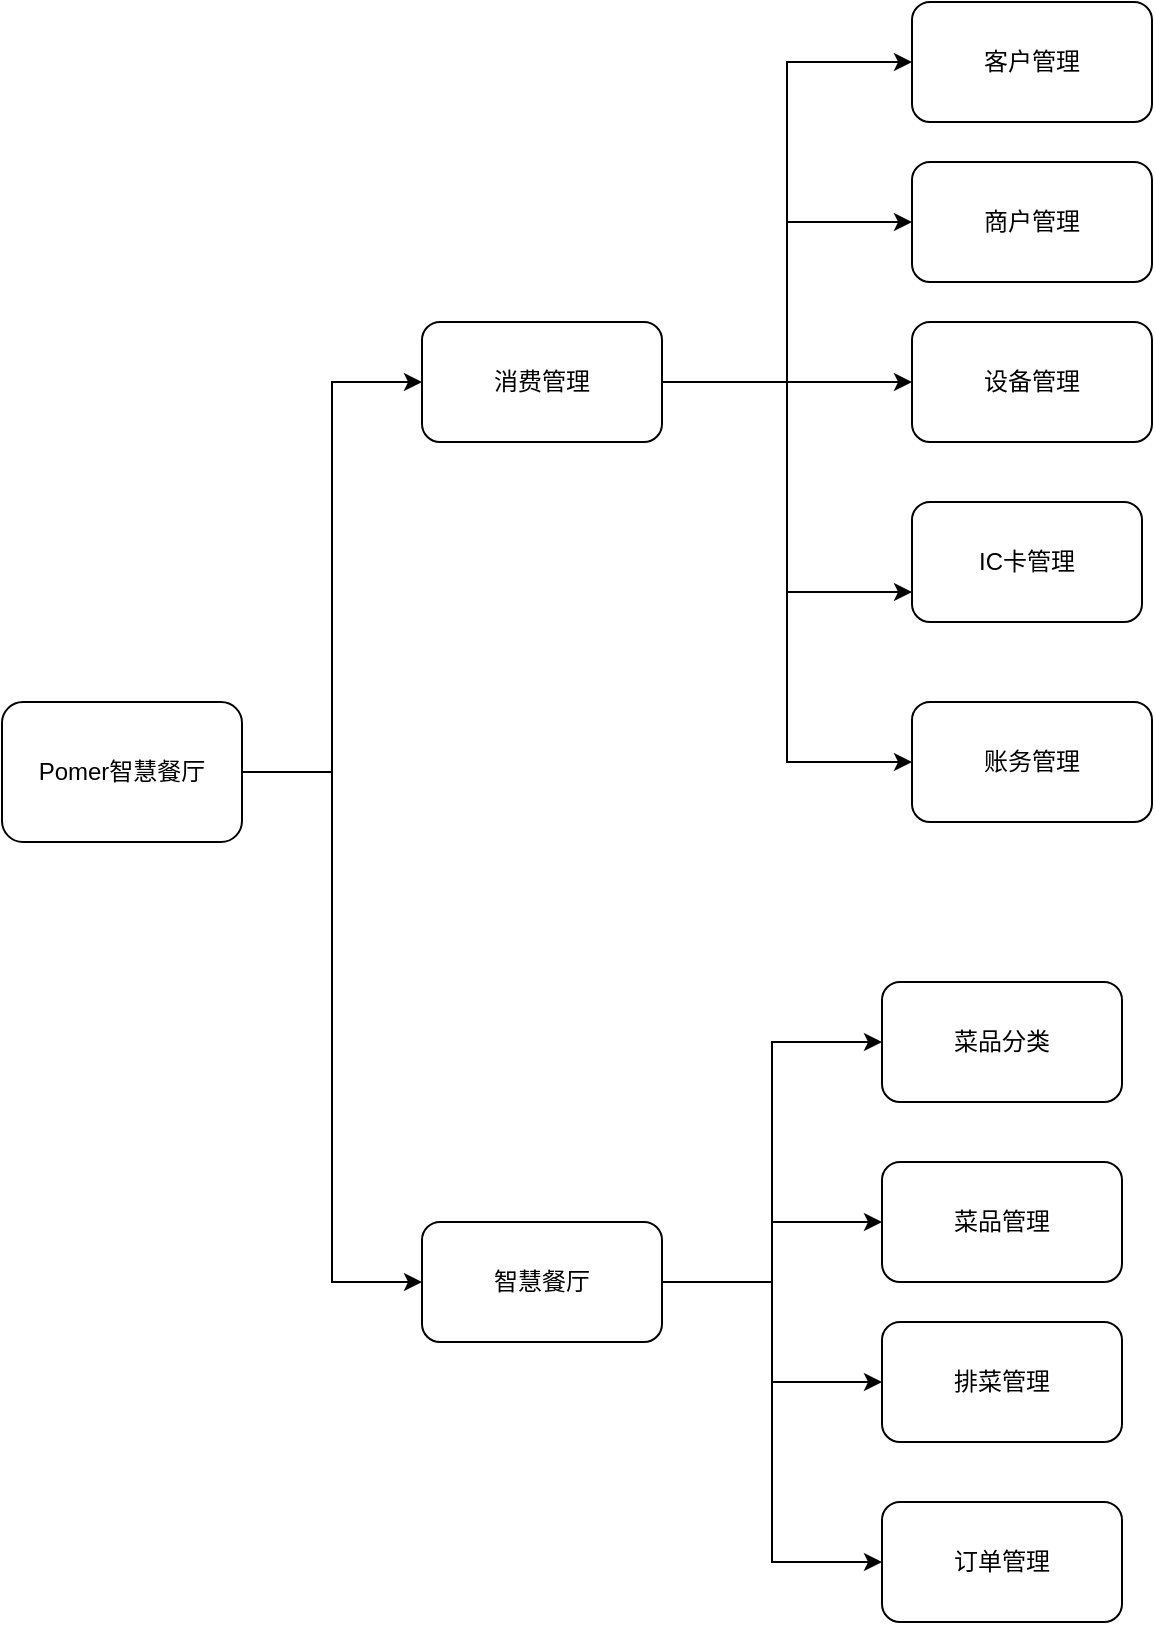 <mxfile version="14.9.3" type="github">
  <diagram id="prtHgNgQTEPvFCAcTncT" name="Page-1">
    <mxGraphModel dx="782" dy="1637" grid="1" gridSize="10" guides="1" tooltips="1" connect="1" arrows="1" fold="1" page="1" pageScale="1" pageWidth="827" pageHeight="1169" math="0" shadow="0">
      <root>
        <mxCell id="0" />
        <mxCell id="1" parent="0" />
        <mxCell id="sikbQwB2OAaihqFtOnAO-54" style="edgeStyle=orthogonalEdgeStyle;rounded=0;orthogonalLoop=1;jettySize=auto;html=1;entryX=0;entryY=0.5;entryDx=0;entryDy=0;" edge="1" parent="1" source="sikbQwB2OAaihqFtOnAO-9" target="sikbQwB2OAaihqFtOnAO-14">
          <mxGeometry relative="1" as="geometry" />
        </mxCell>
        <mxCell id="sikbQwB2OAaihqFtOnAO-55" style="edgeStyle=orthogonalEdgeStyle;rounded=0;orthogonalLoop=1;jettySize=auto;html=1;" edge="1" parent="1" source="sikbQwB2OAaihqFtOnAO-9" target="sikbQwB2OAaihqFtOnAO-13">
          <mxGeometry relative="1" as="geometry" />
        </mxCell>
        <mxCell id="sikbQwB2OAaihqFtOnAO-56" style="edgeStyle=orthogonalEdgeStyle;rounded=0;orthogonalLoop=1;jettySize=auto;html=1;entryX=0;entryY=0.5;entryDx=0;entryDy=0;" edge="1" parent="1" source="sikbQwB2OAaihqFtOnAO-9" target="sikbQwB2OAaihqFtOnAO-15">
          <mxGeometry relative="1" as="geometry" />
        </mxCell>
        <mxCell id="sikbQwB2OAaihqFtOnAO-57" style="edgeStyle=orthogonalEdgeStyle;rounded=0;orthogonalLoop=1;jettySize=auto;html=1;entryX=0;entryY=0.5;entryDx=0;entryDy=0;" edge="1" parent="1" source="sikbQwB2OAaihqFtOnAO-9" target="sikbQwB2OAaihqFtOnAO-16">
          <mxGeometry relative="1" as="geometry" />
        </mxCell>
        <mxCell id="sikbQwB2OAaihqFtOnAO-9" value="智慧餐厅" style="rounded=1;whiteSpace=wrap;html=1;" vertex="1" parent="1">
          <mxGeometry x="280" y="-470" width="120" height="60" as="geometry" />
        </mxCell>
        <mxCell id="sikbQwB2OAaihqFtOnAO-10" value="客户管理" style="rounded=1;whiteSpace=wrap;html=1;" vertex="1" parent="1">
          <mxGeometry x="525" y="-1080" width="120" height="60" as="geometry" />
        </mxCell>
        <mxCell id="sikbQwB2OAaihqFtOnAO-11" value="商户管理" style="rounded=1;whiteSpace=wrap;html=1;" vertex="1" parent="1">
          <mxGeometry x="525" y="-1000" width="120" height="60" as="geometry" />
        </mxCell>
        <mxCell id="sikbQwB2OAaihqFtOnAO-12" value="设备管理" style="rounded=1;whiteSpace=wrap;html=1;" vertex="1" parent="1">
          <mxGeometry x="525" y="-920" width="120" height="60" as="geometry" />
        </mxCell>
        <mxCell id="sikbQwB2OAaihqFtOnAO-13" value="菜品管理" style="rounded=1;whiteSpace=wrap;html=1;" vertex="1" parent="1">
          <mxGeometry x="510" y="-500" width="120" height="60" as="geometry" />
        </mxCell>
        <mxCell id="sikbQwB2OAaihqFtOnAO-14" value="菜品分类" style="rounded=1;whiteSpace=wrap;html=1;" vertex="1" parent="1">
          <mxGeometry x="510" y="-590" width="120" height="60" as="geometry" />
        </mxCell>
        <mxCell id="sikbQwB2OAaihqFtOnAO-15" value="排菜管理" style="rounded=1;whiteSpace=wrap;html=1;" vertex="1" parent="1">
          <mxGeometry x="510" y="-420" width="120" height="60" as="geometry" />
        </mxCell>
        <mxCell id="sikbQwB2OAaihqFtOnAO-16" value="订单管理" style="rounded=1;whiteSpace=wrap;html=1;" vertex="1" parent="1">
          <mxGeometry x="510" y="-330" width="120" height="60" as="geometry" />
        </mxCell>
        <mxCell id="sikbQwB2OAaihqFtOnAO-19" value="IC卡管理" style="rounded=1;whiteSpace=wrap;html=1;" vertex="1" parent="1">
          <mxGeometry x="525" y="-830" width="115" height="60" as="geometry" />
        </mxCell>
        <mxCell id="sikbQwB2OAaihqFtOnAO-20" value="账务管理" style="rounded=1;whiteSpace=wrap;html=1;" vertex="1" parent="1">
          <mxGeometry x="525" y="-730" width="120" height="60" as="geometry" />
        </mxCell>
        <mxCell id="sikbQwB2OAaihqFtOnAO-45" style="edgeStyle=orthogonalEdgeStyle;rounded=0;orthogonalLoop=1;jettySize=auto;html=1;entryX=0;entryY=0.5;entryDx=0;entryDy=0;" edge="1" parent="1" source="sikbQwB2OAaihqFtOnAO-41" target="sikbQwB2OAaihqFtOnAO-10">
          <mxGeometry relative="1" as="geometry" />
        </mxCell>
        <mxCell id="sikbQwB2OAaihqFtOnAO-46" style="edgeStyle=orthogonalEdgeStyle;rounded=0;orthogonalLoop=1;jettySize=auto;html=1;entryX=0;entryY=0.5;entryDx=0;entryDy=0;" edge="1" parent="1" source="sikbQwB2OAaihqFtOnAO-41" target="sikbQwB2OAaihqFtOnAO-11">
          <mxGeometry relative="1" as="geometry" />
        </mxCell>
        <mxCell id="sikbQwB2OAaihqFtOnAO-49" style="edgeStyle=orthogonalEdgeStyle;rounded=0;orthogonalLoop=1;jettySize=auto;html=1;entryX=0;entryY=0.5;entryDx=0;entryDy=0;" edge="1" parent="1" source="sikbQwB2OAaihqFtOnAO-41" target="sikbQwB2OAaihqFtOnAO-12">
          <mxGeometry relative="1" as="geometry" />
        </mxCell>
        <mxCell id="sikbQwB2OAaihqFtOnAO-50" style="edgeStyle=orthogonalEdgeStyle;rounded=0;orthogonalLoop=1;jettySize=auto;html=1;entryX=0;entryY=0.75;entryDx=0;entryDy=0;" edge="1" parent="1" source="sikbQwB2OAaihqFtOnAO-41" target="sikbQwB2OAaihqFtOnAO-19">
          <mxGeometry relative="1" as="geometry" />
        </mxCell>
        <mxCell id="sikbQwB2OAaihqFtOnAO-53" style="edgeStyle=orthogonalEdgeStyle;rounded=0;orthogonalLoop=1;jettySize=auto;html=1;entryX=0;entryY=0.5;entryDx=0;entryDy=0;" edge="1" parent="1" source="sikbQwB2OAaihqFtOnAO-41" target="sikbQwB2OAaihqFtOnAO-20">
          <mxGeometry relative="1" as="geometry" />
        </mxCell>
        <mxCell id="sikbQwB2OAaihqFtOnAO-41" value="消费管理" style="rounded=1;whiteSpace=wrap;html=1;" vertex="1" parent="1">
          <mxGeometry x="280" y="-920" width="120" height="60" as="geometry" />
        </mxCell>
        <mxCell id="sikbQwB2OAaihqFtOnAO-59" style="edgeStyle=orthogonalEdgeStyle;rounded=0;orthogonalLoop=1;jettySize=auto;html=1;entryX=0;entryY=0.5;entryDx=0;entryDy=0;" edge="1" parent="1" source="sikbQwB2OAaihqFtOnAO-58" target="sikbQwB2OAaihqFtOnAO-41">
          <mxGeometry relative="1" as="geometry" />
        </mxCell>
        <mxCell id="sikbQwB2OAaihqFtOnAO-60" style="edgeStyle=orthogonalEdgeStyle;rounded=0;orthogonalLoop=1;jettySize=auto;html=1;entryX=0;entryY=0.5;entryDx=0;entryDy=0;" edge="1" parent="1" source="sikbQwB2OAaihqFtOnAO-58" target="sikbQwB2OAaihqFtOnAO-9">
          <mxGeometry relative="1" as="geometry" />
        </mxCell>
        <mxCell id="sikbQwB2OAaihqFtOnAO-58" value="Pomer智慧餐厅" style="rounded=1;whiteSpace=wrap;html=1;" vertex="1" parent="1">
          <mxGeometry x="70" y="-730" width="120" height="70" as="geometry" />
        </mxCell>
      </root>
    </mxGraphModel>
  </diagram>
</mxfile>
